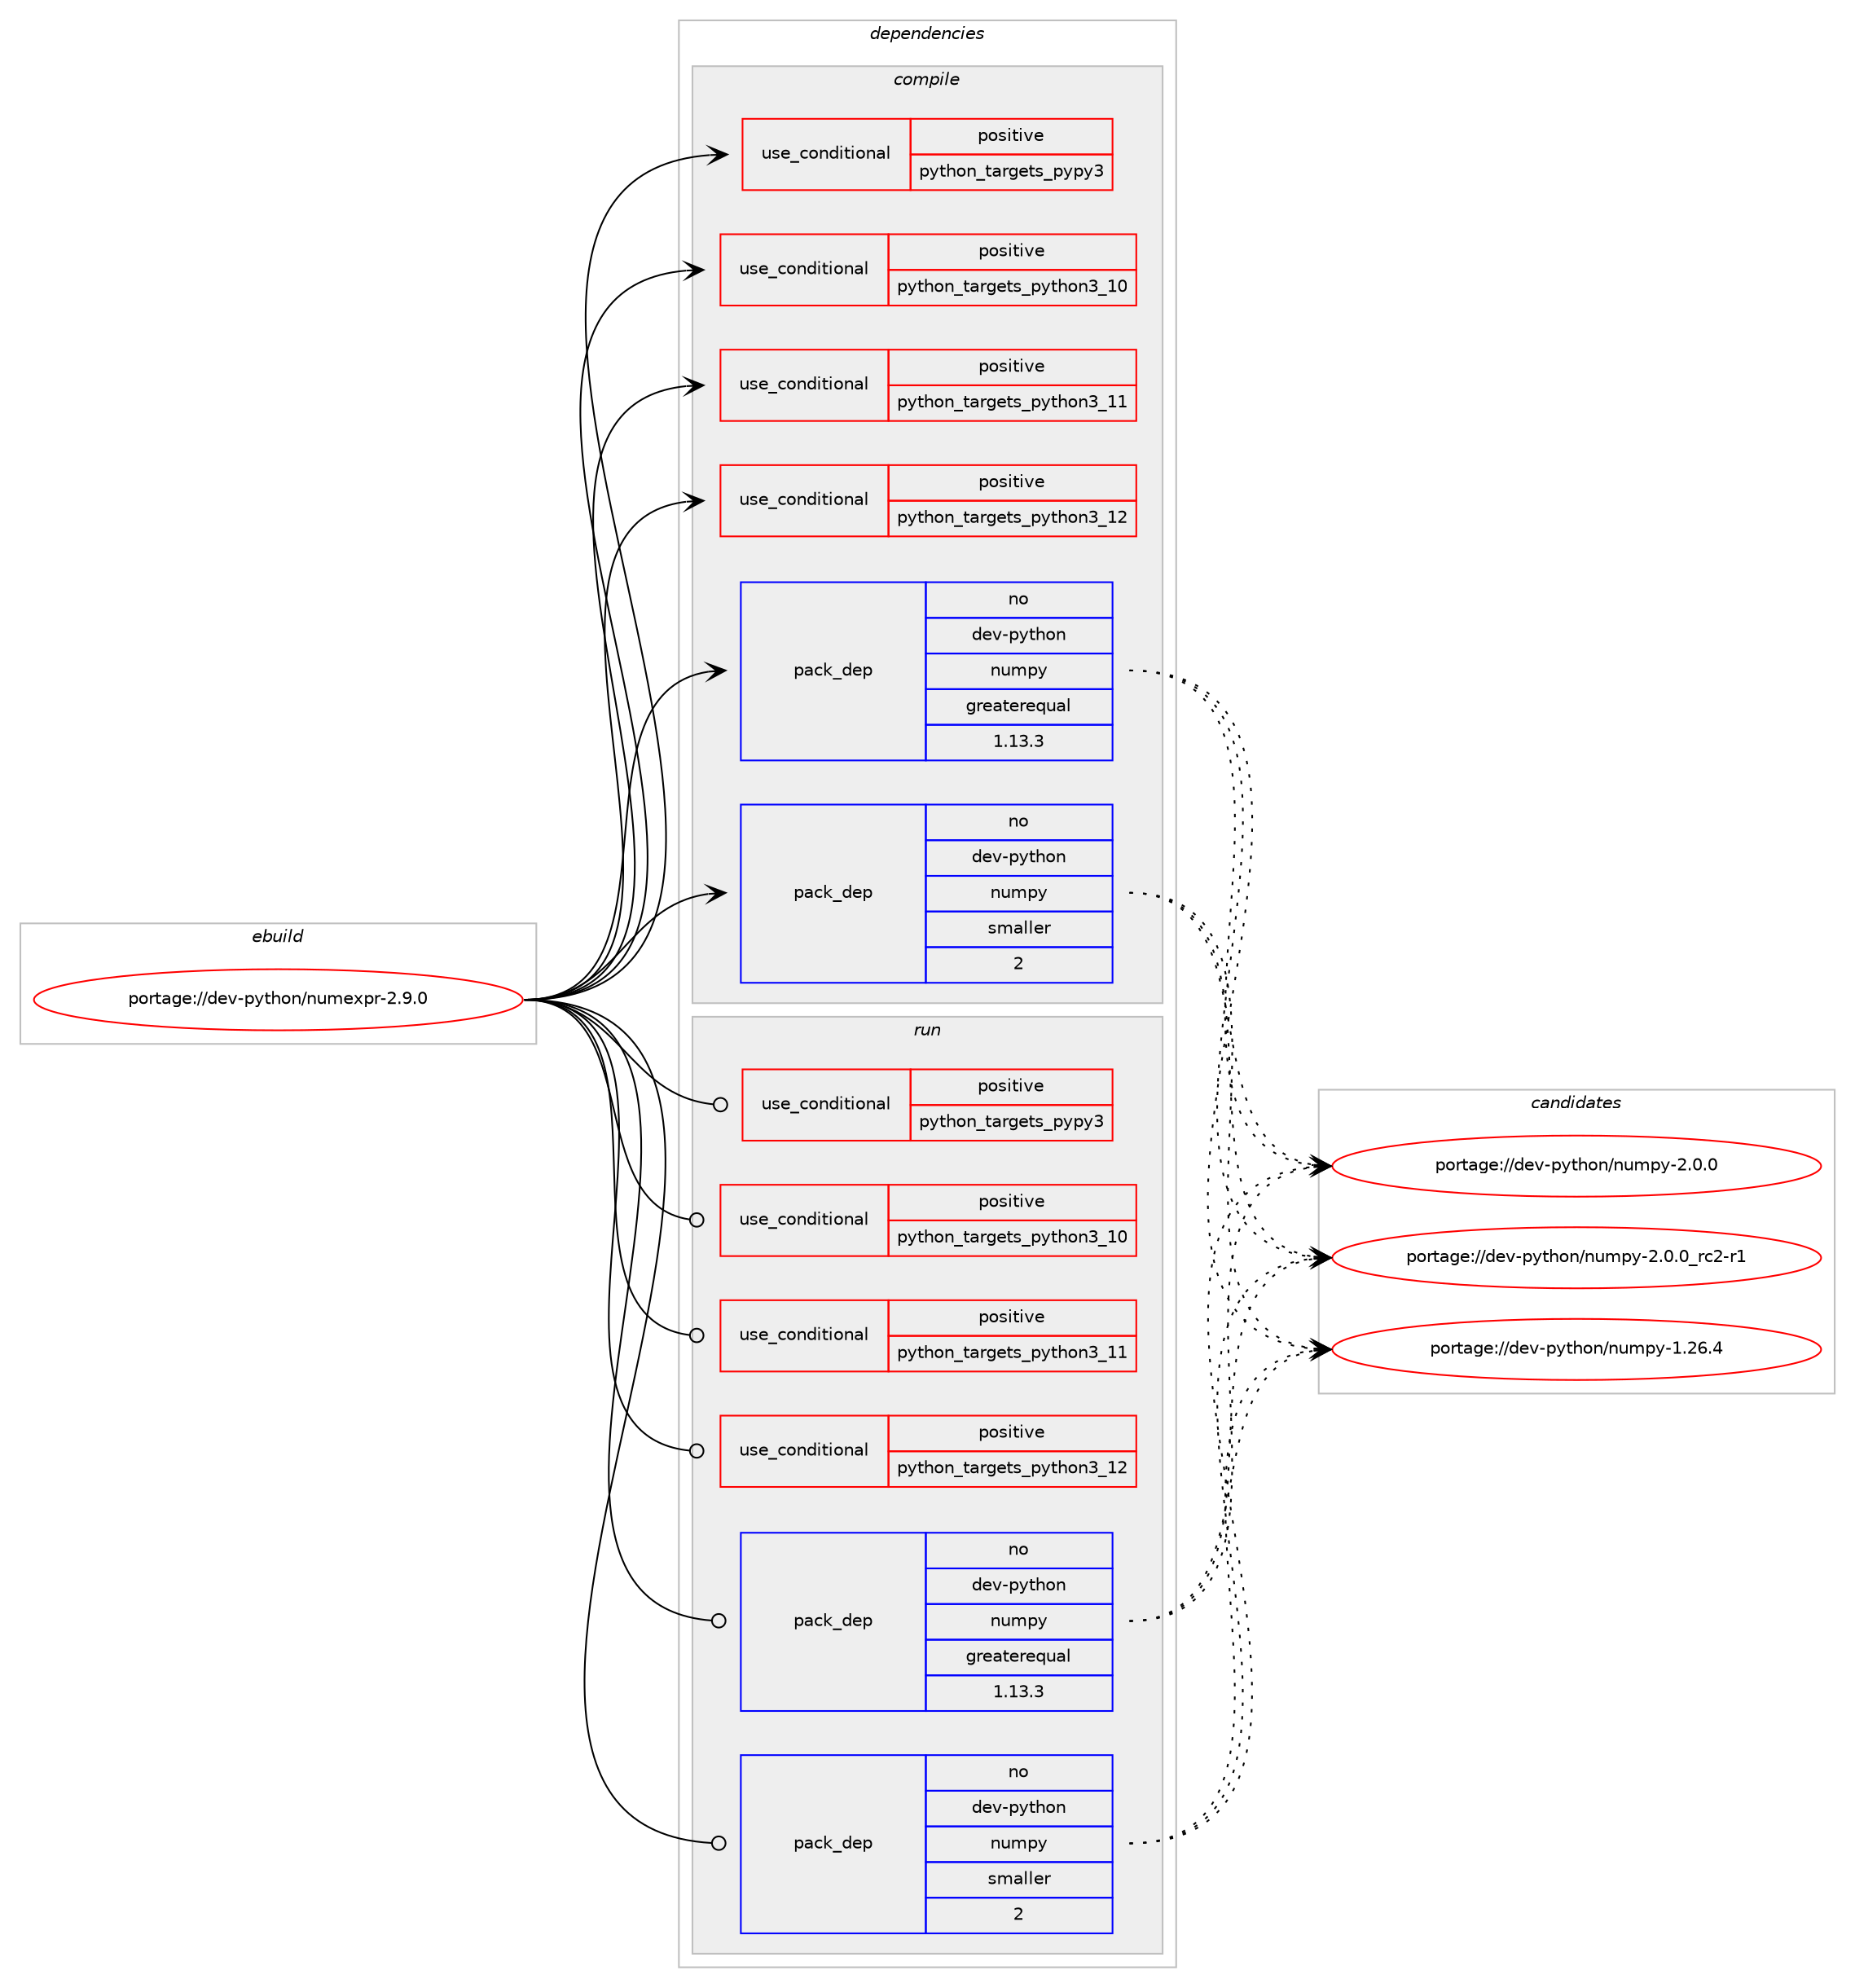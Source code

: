 digraph prolog {

# *************
# Graph options
# *************

newrank=true;
concentrate=true;
compound=true;
graph [rankdir=LR,fontname=Helvetica,fontsize=10,ranksep=1.5];#, ranksep=2.5, nodesep=0.2];
edge  [arrowhead=vee];
node  [fontname=Helvetica,fontsize=10];

# **********
# The ebuild
# **********

subgraph cluster_leftcol {
color=gray;
rank=same;
label=<<i>ebuild</i>>;
id [label="portage://dev-python/numexpr-2.9.0", color=red, width=4, href="../dev-python/numexpr-2.9.0.svg"];
}

# ****************
# The dependencies
# ****************

subgraph cluster_midcol {
color=gray;
label=<<i>dependencies</i>>;
subgraph cluster_compile {
fillcolor="#eeeeee";
style=filled;
label=<<i>compile</i>>;
subgraph cond34346 {
dependency76673 [label=<<TABLE BORDER="0" CELLBORDER="1" CELLSPACING="0" CELLPADDING="4"><TR><TD ROWSPAN="3" CELLPADDING="10">use_conditional</TD></TR><TR><TD>positive</TD></TR><TR><TD>python_targets_pypy3</TD></TR></TABLE>>, shape=none, color=red];
# *** BEGIN UNKNOWN DEPENDENCY TYPE (TODO) ***
# dependency76673 -> package_dependency(portage://dev-python/numexpr-2.9.0,install,no,dev-python,pypy3,none,[,,],any_same_slot,[use(enable(threads),positive)])
# *** END UNKNOWN DEPENDENCY TYPE (TODO) ***

}
id:e -> dependency76673:w [weight=20,style="solid",arrowhead="vee"];
subgraph cond34347 {
dependency76674 [label=<<TABLE BORDER="0" CELLBORDER="1" CELLSPACING="0" CELLPADDING="4"><TR><TD ROWSPAN="3" CELLPADDING="10">use_conditional</TD></TR><TR><TD>positive</TD></TR><TR><TD>python_targets_python3_10</TD></TR></TABLE>>, shape=none, color=red];
# *** BEGIN UNKNOWN DEPENDENCY TYPE (TODO) ***
# dependency76674 -> package_dependency(portage://dev-python/numexpr-2.9.0,install,no,dev-lang,python,none,[,,],[slot(3.10)],[use(enable(threads),positive)])
# *** END UNKNOWN DEPENDENCY TYPE (TODO) ***

}
id:e -> dependency76674:w [weight=20,style="solid",arrowhead="vee"];
subgraph cond34348 {
dependency76675 [label=<<TABLE BORDER="0" CELLBORDER="1" CELLSPACING="0" CELLPADDING="4"><TR><TD ROWSPAN="3" CELLPADDING="10">use_conditional</TD></TR><TR><TD>positive</TD></TR><TR><TD>python_targets_python3_11</TD></TR></TABLE>>, shape=none, color=red];
# *** BEGIN UNKNOWN DEPENDENCY TYPE (TODO) ***
# dependency76675 -> package_dependency(portage://dev-python/numexpr-2.9.0,install,no,dev-lang,python,none,[,,],[slot(3.11)],[use(enable(threads),positive)])
# *** END UNKNOWN DEPENDENCY TYPE (TODO) ***

}
id:e -> dependency76675:w [weight=20,style="solid",arrowhead="vee"];
subgraph cond34349 {
dependency76676 [label=<<TABLE BORDER="0" CELLBORDER="1" CELLSPACING="0" CELLPADDING="4"><TR><TD ROWSPAN="3" CELLPADDING="10">use_conditional</TD></TR><TR><TD>positive</TD></TR><TR><TD>python_targets_python3_12</TD></TR></TABLE>>, shape=none, color=red];
# *** BEGIN UNKNOWN DEPENDENCY TYPE (TODO) ***
# dependency76676 -> package_dependency(portage://dev-python/numexpr-2.9.0,install,no,dev-lang,python,none,[,,],[slot(3.12)],[use(enable(threads),positive)])
# *** END UNKNOWN DEPENDENCY TYPE (TODO) ***

}
id:e -> dependency76676:w [weight=20,style="solid",arrowhead="vee"];
subgraph pack41112 {
dependency76677 [label=<<TABLE BORDER="0" CELLBORDER="1" CELLSPACING="0" CELLPADDING="4" WIDTH="220"><TR><TD ROWSPAN="6" CELLPADDING="30">pack_dep</TD></TR><TR><TD WIDTH="110">no</TD></TR><TR><TD>dev-python</TD></TR><TR><TD>numpy</TD></TR><TR><TD>greaterequal</TD></TR><TR><TD>1.13.3</TD></TR></TABLE>>, shape=none, color=blue];
}
id:e -> dependency76677:w [weight=20,style="solid",arrowhead="vee"];
subgraph pack41113 {
dependency76678 [label=<<TABLE BORDER="0" CELLBORDER="1" CELLSPACING="0" CELLPADDING="4" WIDTH="220"><TR><TD ROWSPAN="6" CELLPADDING="30">pack_dep</TD></TR><TR><TD WIDTH="110">no</TD></TR><TR><TD>dev-python</TD></TR><TR><TD>numpy</TD></TR><TR><TD>smaller</TD></TR><TR><TD>2</TD></TR></TABLE>>, shape=none, color=blue];
}
id:e -> dependency76678:w [weight=20,style="solid",arrowhead="vee"];
}
subgraph cluster_compileandrun {
fillcolor="#eeeeee";
style=filled;
label=<<i>compile and run</i>>;
}
subgraph cluster_run {
fillcolor="#eeeeee";
style=filled;
label=<<i>run</i>>;
subgraph cond34350 {
dependency76679 [label=<<TABLE BORDER="0" CELLBORDER="1" CELLSPACING="0" CELLPADDING="4"><TR><TD ROWSPAN="3" CELLPADDING="10">use_conditional</TD></TR><TR><TD>positive</TD></TR><TR><TD>python_targets_pypy3</TD></TR></TABLE>>, shape=none, color=red];
# *** BEGIN UNKNOWN DEPENDENCY TYPE (TODO) ***
# dependency76679 -> package_dependency(portage://dev-python/numexpr-2.9.0,run,no,dev-python,pypy3,none,[,,],any_same_slot,[use(enable(threads),positive)])
# *** END UNKNOWN DEPENDENCY TYPE (TODO) ***

}
id:e -> dependency76679:w [weight=20,style="solid",arrowhead="odot"];
subgraph cond34351 {
dependency76680 [label=<<TABLE BORDER="0" CELLBORDER="1" CELLSPACING="0" CELLPADDING="4"><TR><TD ROWSPAN="3" CELLPADDING="10">use_conditional</TD></TR><TR><TD>positive</TD></TR><TR><TD>python_targets_python3_10</TD></TR></TABLE>>, shape=none, color=red];
# *** BEGIN UNKNOWN DEPENDENCY TYPE (TODO) ***
# dependency76680 -> package_dependency(portage://dev-python/numexpr-2.9.0,run,no,dev-lang,python,none,[,,],[slot(3.10)],[use(enable(threads),positive)])
# *** END UNKNOWN DEPENDENCY TYPE (TODO) ***

}
id:e -> dependency76680:w [weight=20,style="solid",arrowhead="odot"];
subgraph cond34352 {
dependency76681 [label=<<TABLE BORDER="0" CELLBORDER="1" CELLSPACING="0" CELLPADDING="4"><TR><TD ROWSPAN="3" CELLPADDING="10">use_conditional</TD></TR><TR><TD>positive</TD></TR><TR><TD>python_targets_python3_11</TD></TR></TABLE>>, shape=none, color=red];
# *** BEGIN UNKNOWN DEPENDENCY TYPE (TODO) ***
# dependency76681 -> package_dependency(portage://dev-python/numexpr-2.9.0,run,no,dev-lang,python,none,[,,],[slot(3.11)],[use(enable(threads),positive)])
# *** END UNKNOWN DEPENDENCY TYPE (TODO) ***

}
id:e -> dependency76681:w [weight=20,style="solid",arrowhead="odot"];
subgraph cond34353 {
dependency76682 [label=<<TABLE BORDER="0" CELLBORDER="1" CELLSPACING="0" CELLPADDING="4"><TR><TD ROWSPAN="3" CELLPADDING="10">use_conditional</TD></TR><TR><TD>positive</TD></TR><TR><TD>python_targets_python3_12</TD></TR></TABLE>>, shape=none, color=red];
# *** BEGIN UNKNOWN DEPENDENCY TYPE (TODO) ***
# dependency76682 -> package_dependency(portage://dev-python/numexpr-2.9.0,run,no,dev-lang,python,none,[,,],[slot(3.12)],[use(enable(threads),positive)])
# *** END UNKNOWN DEPENDENCY TYPE (TODO) ***

}
id:e -> dependency76682:w [weight=20,style="solid",arrowhead="odot"];
subgraph pack41114 {
dependency76683 [label=<<TABLE BORDER="0" CELLBORDER="1" CELLSPACING="0" CELLPADDING="4" WIDTH="220"><TR><TD ROWSPAN="6" CELLPADDING="30">pack_dep</TD></TR><TR><TD WIDTH="110">no</TD></TR><TR><TD>dev-python</TD></TR><TR><TD>numpy</TD></TR><TR><TD>greaterequal</TD></TR><TR><TD>1.13.3</TD></TR></TABLE>>, shape=none, color=blue];
}
id:e -> dependency76683:w [weight=20,style="solid",arrowhead="odot"];
subgraph pack41115 {
dependency76684 [label=<<TABLE BORDER="0" CELLBORDER="1" CELLSPACING="0" CELLPADDING="4" WIDTH="220"><TR><TD ROWSPAN="6" CELLPADDING="30">pack_dep</TD></TR><TR><TD WIDTH="110">no</TD></TR><TR><TD>dev-python</TD></TR><TR><TD>numpy</TD></TR><TR><TD>smaller</TD></TR><TR><TD>2</TD></TR></TABLE>>, shape=none, color=blue];
}
id:e -> dependency76684:w [weight=20,style="solid",arrowhead="odot"];
# *** BEGIN UNKNOWN DEPENDENCY TYPE (TODO) ***
# id -> package_dependency(portage://dev-python/numexpr-2.9.0,run,no,dev-python,packaging,none,[,,],[],[use(optenable(python_targets_pypy3),negative),use(optenable(python_targets_python3_10),negative),use(optenable(python_targets_python3_11),negative),use(optenable(python_targets_python3_12),negative)])
# *** END UNKNOWN DEPENDENCY TYPE (TODO) ***

}
}

# **************
# The candidates
# **************

subgraph cluster_choices {
rank=same;
color=gray;
label=<<i>candidates</i>>;

subgraph choice41112 {
color=black;
nodesep=1;
choice100101118451121211161041111104711011710911212145494650544652 [label="portage://dev-python/numpy-1.26.4", color=red, width=4,href="../dev-python/numpy-1.26.4.svg"];
choice1001011184511212111610411111047110117109112121455046484648 [label="portage://dev-python/numpy-2.0.0", color=red, width=4,href="../dev-python/numpy-2.0.0.svg"];
choice10010111845112121116104111110471101171091121214550464846489511499504511449 [label="portage://dev-python/numpy-2.0.0_rc2-r1", color=red, width=4,href="../dev-python/numpy-2.0.0_rc2-r1.svg"];
dependency76677:e -> choice100101118451121211161041111104711011710911212145494650544652:w [style=dotted,weight="100"];
dependency76677:e -> choice1001011184511212111610411111047110117109112121455046484648:w [style=dotted,weight="100"];
dependency76677:e -> choice10010111845112121116104111110471101171091121214550464846489511499504511449:w [style=dotted,weight="100"];
}
subgraph choice41113 {
color=black;
nodesep=1;
choice100101118451121211161041111104711011710911212145494650544652 [label="portage://dev-python/numpy-1.26.4", color=red, width=4,href="../dev-python/numpy-1.26.4.svg"];
choice1001011184511212111610411111047110117109112121455046484648 [label="portage://dev-python/numpy-2.0.0", color=red, width=4,href="../dev-python/numpy-2.0.0.svg"];
choice10010111845112121116104111110471101171091121214550464846489511499504511449 [label="portage://dev-python/numpy-2.0.0_rc2-r1", color=red, width=4,href="../dev-python/numpy-2.0.0_rc2-r1.svg"];
dependency76678:e -> choice100101118451121211161041111104711011710911212145494650544652:w [style=dotted,weight="100"];
dependency76678:e -> choice1001011184511212111610411111047110117109112121455046484648:w [style=dotted,weight="100"];
dependency76678:e -> choice10010111845112121116104111110471101171091121214550464846489511499504511449:w [style=dotted,weight="100"];
}
subgraph choice41114 {
color=black;
nodesep=1;
choice100101118451121211161041111104711011710911212145494650544652 [label="portage://dev-python/numpy-1.26.4", color=red, width=4,href="../dev-python/numpy-1.26.4.svg"];
choice1001011184511212111610411111047110117109112121455046484648 [label="portage://dev-python/numpy-2.0.0", color=red, width=4,href="../dev-python/numpy-2.0.0.svg"];
choice10010111845112121116104111110471101171091121214550464846489511499504511449 [label="portage://dev-python/numpy-2.0.0_rc2-r1", color=red, width=4,href="../dev-python/numpy-2.0.0_rc2-r1.svg"];
dependency76683:e -> choice100101118451121211161041111104711011710911212145494650544652:w [style=dotted,weight="100"];
dependency76683:e -> choice1001011184511212111610411111047110117109112121455046484648:w [style=dotted,weight="100"];
dependency76683:e -> choice10010111845112121116104111110471101171091121214550464846489511499504511449:w [style=dotted,weight="100"];
}
subgraph choice41115 {
color=black;
nodesep=1;
choice100101118451121211161041111104711011710911212145494650544652 [label="portage://dev-python/numpy-1.26.4", color=red, width=4,href="../dev-python/numpy-1.26.4.svg"];
choice1001011184511212111610411111047110117109112121455046484648 [label="portage://dev-python/numpy-2.0.0", color=red, width=4,href="../dev-python/numpy-2.0.0.svg"];
choice10010111845112121116104111110471101171091121214550464846489511499504511449 [label="portage://dev-python/numpy-2.0.0_rc2-r1", color=red, width=4,href="../dev-python/numpy-2.0.0_rc2-r1.svg"];
dependency76684:e -> choice100101118451121211161041111104711011710911212145494650544652:w [style=dotted,weight="100"];
dependency76684:e -> choice1001011184511212111610411111047110117109112121455046484648:w [style=dotted,weight="100"];
dependency76684:e -> choice10010111845112121116104111110471101171091121214550464846489511499504511449:w [style=dotted,weight="100"];
}
}

}
